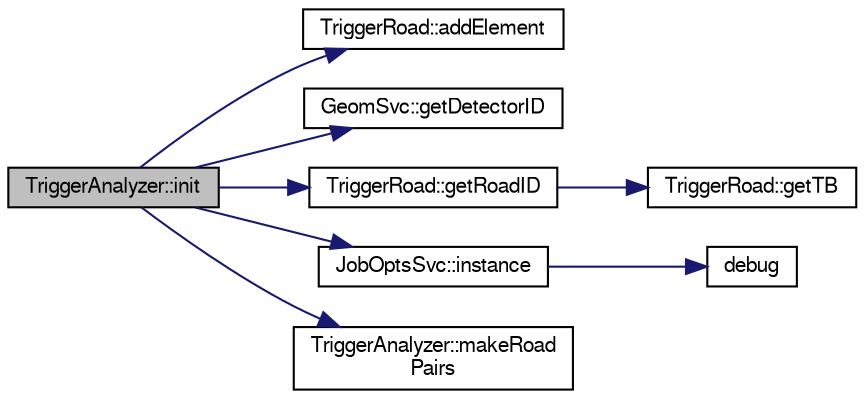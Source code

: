 digraph "TriggerAnalyzer::init"
{
  bgcolor="transparent";
  edge [fontname="FreeSans",fontsize="10",labelfontname="FreeSans",labelfontsize="10"];
  node [fontname="FreeSans",fontsize="10",shape=record];
  rankdir="LR";
  Node1 [label="TriggerAnalyzer::init",height=0.2,width=0.4,color="black", fillcolor="grey75", style="filled" fontcolor="black"];
  Node1 -> Node2 [color="midnightblue",fontsize="10",style="solid",fontname="FreeSans"];
  Node2 [label="TriggerRoad::addElement",height=0.2,width=0.4,color="black",URL="$d5/d72/classTriggerRoad.html#ad62755caa8c04f44757ff48c5e02798b"];
  Node1 -> Node3 [color="midnightblue",fontsize="10",style="solid",fontname="FreeSans"];
  Node3 [label="GeomSvc::getDetectorID",height=0.2,width=0.4,color="black",URL="$d0/da0/classGeomSvc.html#a3e4f40789e9b2a98477ab8e8191d5ff2",tooltip="Get the plane position. "];
  Node1 -> Node4 [color="midnightblue",fontsize="10",style="solid",fontname="FreeSans"];
  Node4 [label="TriggerRoad::getRoadID",height=0.2,width=0.4,color="black",URL="$d5/d72/classTriggerRoad.html#affb1214bf3dda5cbeb9ff171ab681641"];
  Node4 -> Node5 [color="midnightblue",fontsize="10",style="solid",fontname="FreeSans"];
  Node5 [label="TriggerRoad::getTB",height=0.2,width=0.4,color="black",URL="$d5/d72/classTriggerRoad.html#a54f9154ab88c8742e9ed4d8df493c9db"];
  Node1 -> Node6 [color="midnightblue",fontsize="10",style="solid",fontname="FreeSans"];
  Node6 [label="JobOptsSvc::instance",height=0.2,width=0.4,color="black",URL="$d8/d62/classJobOptsSvc.html#aeb0d694dc08274aa90b0d6b1ee8384cb",tooltip="singlton instance "];
  Node6 -> Node7 [color="midnightblue",fontsize="10",style="solid",fontname="FreeSans"];
  Node7 [label="debug",height=0.2,width=0.4,color="black",URL="$dd/d23/JobOptsSvc_8cxx.html#a71e70a8ecc08c35494b083076d2ace7b"];
  Node1 -> Node8 [color="midnightblue",fontsize="10",style="solid",fontname="FreeSans"];
  Node8 [label="TriggerAnalyzer::makeRoad\lPairs",height=0.2,width=0.4,color="black",URL="$d6/deb/classTriggerAnalyzer.html#a229c582ae4a6de49bfbfef24f9642561"];
}
